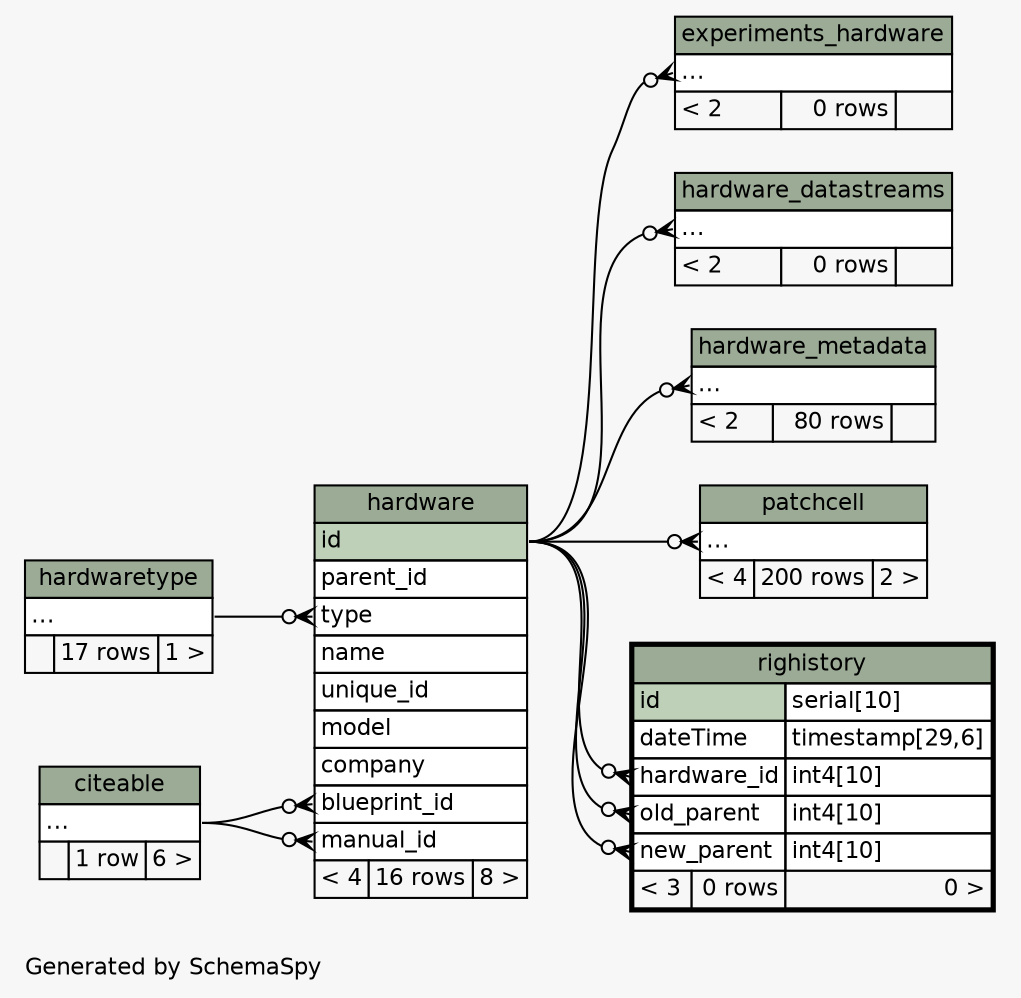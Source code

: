 // dot 2.32.0 on Windows 7 6.1
// SchemaSpy rev 590
digraph "twoDegreesRelationshipsDiagram" {
  graph [
    rankdir="RL"
    bgcolor="#f7f7f7"
    label="\nGenerated by SchemaSpy"
    labeljust="l"
    nodesep="0.18"
    ranksep="0.46"
    fontname="Helvetica"
    fontsize="11"
  ];
  node [
    fontname="Helvetica"
    fontsize="11"
    shape="plaintext"
  ];
  edge [
    arrowsize="0.8"
  ];
  "experiments_hardware":"elipses":w -> "hardware":"id":e [arrowhead=none dir=back arrowtail=crowodot];
  "hardware":"blueprint_id":w -> "citeable":"elipses":e [arrowhead=none dir=back arrowtail=crowodot];
  "hardware":"manual_id":w -> "citeable":"elipses":e [arrowhead=none dir=back arrowtail=crowodot];
  "hardware":"type":w -> "hardwaretype":"elipses":e [arrowhead=none dir=back arrowtail=crowodot];
  "hardware_datastreams":"elipses":w -> "hardware":"id":e [arrowhead=none dir=back arrowtail=crowodot];
  "hardware_metadata":"elipses":w -> "hardware":"id":e [arrowhead=none dir=back arrowtail=crowodot];
  "patchcell":"elipses":w -> "hardware":"id":e [arrowhead=none dir=back arrowtail=crowodot];
  "righistory":"hardware_id":w -> "hardware":"id":e [arrowhead=none dir=back arrowtail=crowodot];
  "righistory":"new_parent":w -> "hardware":"id":e [arrowhead=none dir=back arrowtail=crowodot];
  "righistory":"old_parent":w -> "hardware":"id":e [arrowhead=none dir=back arrowtail=crowodot];
  "citeable" [
    label=<
    <TABLE BORDER="0" CELLBORDER="1" CELLSPACING="0" BGCOLOR="#ffffff">
      <TR><TD COLSPAN="3" BGCOLOR="#9bab96" ALIGN="CENTER">citeable</TD></TR>
      <TR><TD PORT="elipses" COLSPAN="3" ALIGN="LEFT">...</TD></TR>
      <TR><TD ALIGN="LEFT" BGCOLOR="#f7f7f7">  </TD><TD ALIGN="RIGHT" BGCOLOR="#f7f7f7">1 row</TD><TD ALIGN="RIGHT" BGCOLOR="#f7f7f7">6 &gt;</TD></TR>
    </TABLE>>
    URL="citeable.html"
    tooltip="citeable"
  ];
  "experiments_hardware" [
    label=<
    <TABLE BORDER="0" CELLBORDER="1" CELLSPACING="0" BGCOLOR="#ffffff">
      <TR><TD COLSPAN="3" BGCOLOR="#9bab96" ALIGN="CENTER">experiments_hardware</TD></TR>
      <TR><TD PORT="elipses" COLSPAN="3" ALIGN="LEFT">...</TD></TR>
      <TR><TD ALIGN="LEFT" BGCOLOR="#f7f7f7">&lt; 2</TD><TD ALIGN="RIGHT" BGCOLOR="#f7f7f7">0 rows</TD><TD ALIGN="RIGHT" BGCOLOR="#f7f7f7">  </TD></TR>
    </TABLE>>
    URL="experiments_hardware.html"
    tooltip="experiments_hardware"
  ];
  "hardware" [
    label=<
    <TABLE BORDER="0" CELLBORDER="1" CELLSPACING="0" BGCOLOR="#ffffff">
      <TR><TD COLSPAN="3" BGCOLOR="#9bab96" ALIGN="CENTER">hardware</TD></TR>
      <TR><TD PORT="id" COLSPAN="3" BGCOLOR="#bed1b8" ALIGN="LEFT">id</TD></TR>
      <TR><TD PORT="parent_id" COLSPAN="3" ALIGN="LEFT">parent_id</TD></TR>
      <TR><TD PORT="type" COLSPAN="3" ALIGN="LEFT">type</TD></TR>
      <TR><TD PORT="name" COLSPAN="3" ALIGN="LEFT">name</TD></TR>
      <TR><TD PORT="unique_id" COLSPAN="3" ALIGN="LEFT">unique_id</TD></TR>
      <TR><TD PORT="model" COLSPAN="3" ALIGN="LEFT">model</TD></TR>
      <TR><TD PORT="company" COLSPAN="3" ALIGN="LEFT">company</TD></TR>
      <TR><TD PORT="blueprint_id" COLSPAN="3" ALIGN="LEFT">blueprint_id</TD></TR>
      <TR><TD PORT="manual_id" COLSPAN="3" ALIGN="LEFT">manual_id</TD></TR>
      <TR><TD ALIGN="LEFT" BGCOLOR="#f7f7f7">&lt; 4</TD><TD ALIGN="RIGHT" BGCOLOR="#f7f7f7">16 rows</TD><TD ALIGN="RIGHT" BGCOLOR="#f7f7f7">8 &gt;</TD></TR>
    </TABLE>>
    URL="hardware.html"
    tooltip="hardware"
  ];
  "hardware_datastreams" [
    label=<
    <TABLE BORDER="0" CELLBORDER="1" CELLSPACING="0" BGCOLOR="#ffffff">
      <TR><TD COLSPAN="3" BGCOLOR="#9bab96" ALIGN="CENTER">hardware_datastreams</TD></TR>
      <TR><TD PORT="elipses" COLSPAN="3" ALIGN="LEFT">...</TD></TR>
      <TR><TD ALIGN="LEFT" BGCOLOR="#f7f7f7">&lt; 2</TD><TD ALIGN="RIGHT" BGCOLOR="#f7f7f7">0 rows</TD><TD ALIGN="RIGHT" BGCOLOR="#f7f7f7">  </TD></TR>
    </TABLE>>
    URL="hardware_datastreams.html"
    tooltip="hardware_datastreams"
  ];
  "hardware_metadata" [
    label=<
    <TABLE BORDER="0" CELLBORDER="1" CELLSPACING="0" BGCOLOR="#ffffff">
      <TR><TD COLSPAN="3" BGCOLOR="#9bab96" ALIGN="CENTER">hardware_metadata</TD></TR>
      <TR><TD PORT="elipses" COLSPAN="3" ALIGN="LEFT">...</TD></TR>
      <TR><TD ALIGN="LEFT" BGCOLOR="#f7f7f7">&lt; 2</TD><TD ALIGN="RIGHT" BGCOLOR="#f7f7f7">80 rows</TD><TD ALIGN="RIGHT" BGCOLOR="#f7f7f7">  </TD></TR>
    </TABLE>>
    URL="hardware_metadata.html"
    tooltip="hardware_metadata"
  ];
  "hardwaretype" [
    label=<
    <TABLE BORDER="0" CELLBORDER="1" CELLSPACING="0" BGCOLOR="#ffffff">
      <TR><TD COLSPAN="3" BGCOLOR="#9bab96" ALIGN="CENTER">hardwaretype</TD></TR>
      <TR><TD PORT="elipses" COLSPAN="3" ALIGN="LEFT">...</TD></TR>
      <TR><TD ALIGN="LEFT" BGCOLOR="#f7f7f7">  </TD><TD ALIGN="RIGHT" BGCOLOR="#f7f7f7">17 rows</TD><TD ALIGN="RIGHT" BGCOLOR="#f7f7f7">1 &gt;</TD></TR>
    </TABLE>>
    URL="hardwaretype.html"
    tooltip="hardwaretype"
  ];
  "patchcell" [
    label=<
    <TABLE BORDER="0" CELLBORDER="1" CELLSPACING="0" BGCOLOR="#ffffff">
      <TR><TD COLSPAN="3" BGCOLOR="#9bab96" ALIGN="CENTER">patchcell</TD></TR>
      <TR><TD PORT="elipses" COLSPAN="3" ALIGN="LEFT">...</TD></TR>
      <TR><TD ALIGN="LEFT" BGCOLOR="#f7f7f7">&lt; 4</TD><TD ALIGN="RIGHT" BGCOLOR="#f7f7f7">200 rows</TD><TD ALIGN="RIGHT" BGCOLOR="#f7f7f7">2 &gt;</TD></TR>
    </TABLE>>
    URL="patchcell.html"
    tooltip="patchcell"
  ];
  "righistory" [
    label=<
    <TABLE BORDER="2" CELLBORDER="1" CELLSPACING="0" BGCOLOR="#ffffff">
      <TR><TD COLSPAN="3" BGCOLOR="#9bab96" ALIGN="CENTER">righistory</TD></TR>
      <TR><TD PORT="id" COLSPAN="2" BGCOLOR="#bed1b8" ALIGN="LEFT">id</TD><TD PORT="id.type" ALIGN="LEFT">serial[10]</TD></TR>
      <TR><TD PORT="dateTime" COLSPAN="2" ALIGN="LEFT">dateTime</TD><TD PORT="dateTime.type" ALIGN="LEFT">timestamp[29,6]</TD></TR>
      <TR><TD PORT="hardware_id" COLSPAN="2" ALIGN="LEFT">hardware_id</TD><TD PORT="hardware_id.type" ALIGN="LEFT">int4[10]</TD></TR>
      <TR><TD PORT="old_parent" COLSPAN="2" ALIGN="LEFT">old_parent</TD><TD PORT="old_parent.type" ALIGN="LEFT">int4[10]</TD></TR>
      <TR><TD PORT="new_parent" COLSPAN="2" ALIGN="LEFT">new_parent</TD><TD PORT="new_parent.type" ALIGN="LEFT">int4[10]</TD></TR>
      <TR><TD ALIGN="LEFT" BGCOLOR="#f7f7f7">&lt; 3</TD><TD ALIGN="RIGHT" BGCOLOR="#f7f7f7">0 rows</TD><TD ALIGN="RIGHT" BGCOLOR="#f7f7f7">0 &gt;</TD></TR>
    </TABLE>>
    URL="righistory.html"
    tooltip="righistory"
  ];
}
